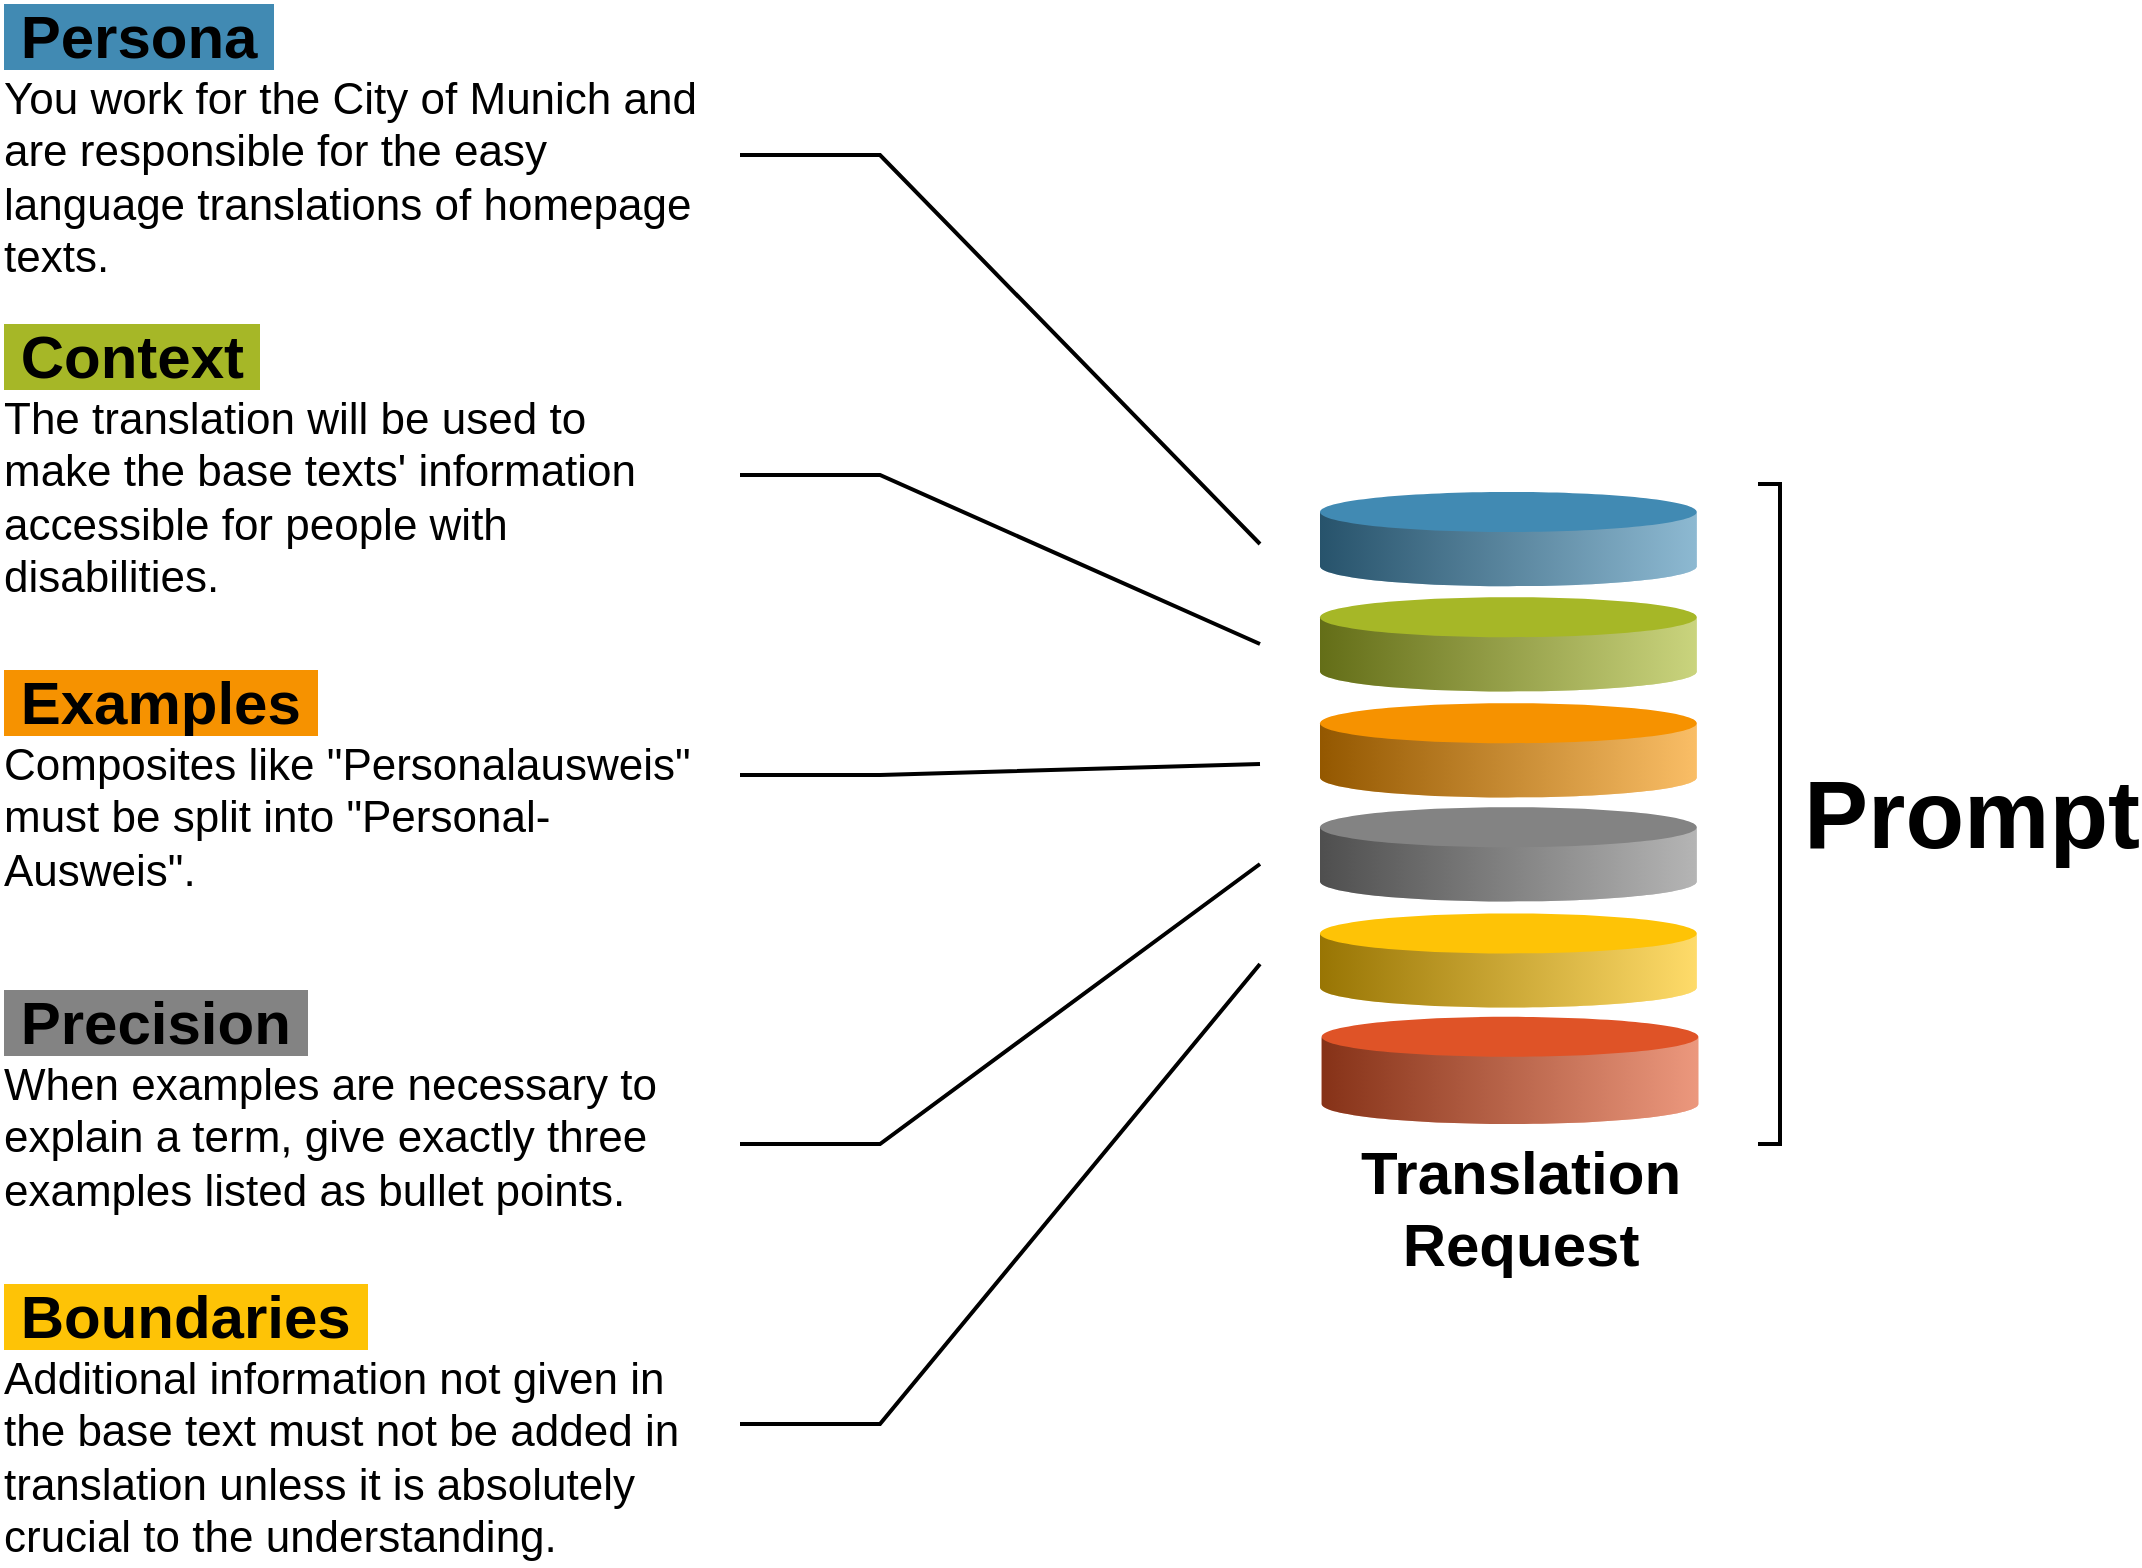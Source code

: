 <mxfile version="23.1.5" type="device">
  <diagram name="Seite-1" id="mLTvoJqHk50UhOe_mAzs">
    <mxGraphModel dx="2266" dy="917" grid="1" gridSize="10" guides="1" tooltips="1" connect="1" arrows="1" fold="1" page="1" pageScale="1" pageWidth="1169" pageHeight="827" math="0" shadow="0">
      <root>
        <mxCell id="0" />
        <mxCell id="1" parent="0" />
        <mxCell id="vUYO0B9p0C9WrzdIXWTz-6" value="" style="strokeWidth=2;shadow=0;dashed=0;align=center;html=1;shape=mxgraph.mockup.text.callout;linkText=;textSize=17;textColor=#666666;callDir=NW;callStyle=line;fontSize=25;fontColor=#10739E;align=left;verticalAlign=top;strokeColor=#000000;fillColor=#4D9900;flipV=0;fontStyle=1;spacingLeft=0;spacingBottom=0;spacingTop=-10;" parent="1" vertex="1">
          <mxGeometry x="460" y="80" width="260" height="220" as="geometry" />
        </mxCell>
        <mxCell id="vUYO0B9p0C9WrzdIXWTz-7" value="" style="strokeWidth=2;shadow=0;dashed=0;align=center;html=1;shape=mxgraph.mockup.text.callout;linkText=;textSize=17;textColor=#666666;callDir=NW;callStyle=line;fontSize=25;fontColor=#F2931E;align=left;verticalAlign=top;strokeColor=#000000;fillColor=#4D9900;flipV=0;fontStyle=1;spacingLeft=0;spacingTop=-10;" parent="1" vertex="1">
          <mxGeometry x="460" y="240" width="260" height="110" as="geometry" />
        </mxCell>
        <mxCell id="vUYO0B9p0C9WrzdIXWTz-8" value="" style="strokeWidth=2;shadow=0;dashed=0;align=center;html=1;shape=mxgraph.mockup.text.callout;linkText=;textSize=17;textColor=#666666;callDir=NW;callStyle=line;fontSize=25;fontColor=#AE4132;align=left;verticalAlign=top;strokeColor=#000000;fillColor=#4D9900;flipV=0;fontStyle=1;spacingLeft=0;labelPosition=center;verticalLabelPosition=middle;spacingTop=-50;" parent="1" vertex="1">
          <mxGeometry x="460" y="390" width="260" height="20" as="geometry" />
        </mxCell>
        <mxCell id="vUYO0B9p0C9WrzdIXWTz-9" value="" style="strokeWidth=2;shadow=0;dashed=0;align=right;html=1;shape=mxgraph.mockup.text.callout;linkText=;textSize=17;textColor=#666666;callDir=SW;callStyle=line;fontSize=25;fontColor=#23445D;align=left;verticalAlign=bottom;strokeColor=#000000;fillColor=#4D9900;flipV=0;fontStyle=1;spacingLeft=0;" parent="1" vertex="1">
          <mxGeometry x="460" y="460" width="260" height="140" as="geometry" />
        </mxCell>
        <mxCell id="vUYO0B9p0C9WrzdIXWTz-10" value="" style="strokeWidth=2;shadow=0;dashed=0;align=center;html=1;shape=mxgraph.mockup.text.callout;linkText=;textSize=17;textColor=#666666;callDir=SW;callStyle=line;fontSize=25;fontColor=#12AAB5;align=left;verticalAlign=bottom;strokeColor=#000000;fillColor=#4D9900;flipV=0;fontStyle=1;spacingLeft=0;labelPosition=center;verticalLabelPosition=middle;" parent="1" vertex="1">
          <mxGeometry x="460" y="510" width="260" height="230" as="geometry" />
        </mxCell>
        <mxCell id="vUYO0B9p0C9WrzdIXWTz-1" value="" style="verticalLabelPosition=middle;verticalAlign=middle;html=1;shape=mxgraph.infographic.cylinder;fillColor=#FEC306;strokeColor=none;shadow=0;align=left;labelPosition=right;spacingLeft=10;fontStyle=1;fontColor=#12AAB5;" parent="1" vertex="1">
          <mxGeometry x="750" y="484.698" width="188.371" height="47.093" as="geometry" />
        </mxCell>
        <mxCell id="vUYO0B9p0C9WrzdIXWTz-2" value="" style="verticalLabelPosition=middle;verticalAlign=middle;html=1;shape=mxgraph.infographic.cylinder;fillColor=#838383;strokeColor=none;shadow=0;align=left;labelPosition=right;spacingLeft=10;fontStyle=1;fontColor=#23445D;" parent="1" vertex="1">
          <mxGeometry x="750" y="431.605" width="188.371" height="47.093" as="geometry" />
        </mxCell>
        <mxCell id="vUYO0B9p0C9WrzdIXWTz-3" value="" style="verticalLabelPosition=middle;verticalAlign=middle;html=1;shape=mxgraph.infographic.cylinder;fillColor=#F69200;strokeColor=none;shadow=0;align=left;labelPosition=right;spacingLeft=10;fontStyle=1;fontColor=#AE4132;" parent="1" vertex="1">
          <mxGeometry x="750" y="379.605" width="188.371" height="47.093" as="geometry" />
        </mxCell>
        <mxCell id="vUYO0B9p0C9WrzdIXWTz-4" value="" style="verticalLabelPosition=middle;verticalAlign=middle;html=1;shape=mxgraph.infographic.cylinder;fillColor=#A6B727;strokeColor=none;shadow=0;align=left;labelPosition=right;spacingLeft=10;fontStyle=1;fontColor=#F2931E;" parent="1" vertex="1">
          <mxGeometry x="750" y="326.605" width="188.371" height="47.093" as="geometry" />
        </mxCell>
        <mxCell id="vUYO0B9p0C9WrzdIXWTz-5" value="" style="verticalLabelPosition=middle;verticalAlign=middle;html=1;shape=mxgraph.infographic.cylinder;fillColor=#418AB3;strokeColor=none;shadow=0;align=left;labelPosition=right;spacingLeft=10;fontStyle=1;fontColor=#10739E;" parent="1" vertex="1">
          <mxGeometry x="750" y="274" width="188.371" height="47.093" as="geometry" />
        </mxCell>
        <mxCell id="vUYO0B9p0C9WrzdIXWTz-36" value="Translation&lt;br style=&quot;font-size: 30px;&quot;&gt;Request" style="verticalLabelPosition=bottom;verticalAlign=top;html=1;shape=mxgraph.infographic.cylinder;fillColor=#DF5327;strokeColor=none;shadow=0;align=center;labelPosition=center;spacingLeft=10;fontStyle=1;fontColor=#000000;fontSize=30;" parent="1" vertex="1">
          <mxGeometry x="750.81" y="536.42" width="188.37" height="53.58" as="geometry" />
        </mxCell>
        <mxCell id="vUYO0B9p0C9WrzdIXWTz-18" value="&lt;font color=&quot;#000000&quot; size=&quot;1&quot; style=&quot;&quot;&gt;&lt;b style=&quot;font-size: 30px; background-color: rgb(65, 138, 179);&quot;&gt;&amp;nbsp;Persona&amp;nbsp;&lt;/b&gt;&lt;/font&gt;&lt;br&gt;&lt;font style=&quot;font-size: 22px;&quot; color=&quot;#000000&quot;&gt;You work for the City of Munich and are responsible for the easy language translations of homepage texts.&lt;/font&gt;" style="rounded=0;whiteSpace=wrap;shadow=0;strokeColor=none;strokeWidth=6;fillColor=none;fontSize=20;align=left;html=1;" parent="1" vertex="1">
          <mxGeometry x="90" y="52" width="352.09" height="94.19" as="geometry" />
        </mxCell>
        <mxCell id="vUYO0B9p0C9WrzdIXWTz-19" value="&lt;b style=&quot;&quot;&gt;&lt;font color=&quot;#000000&quot; style=&quot;font-size: 30px; background-color: rgb(166, 183, 39);&quot;&gt;&amp;nbsp;Context&amp;nbsp;&lt;/font&gt;&lt;/b&gt;&lt;br&gt;&lt;font style=&quot;font-size: 22px;&quot; color=&quot;#000000&quot;&gt;The translation will be used to make the base texts&#39; information accessible for people with disabilities.&lt;/font&gt;" style="rounded=0;whiteSpace=wrap;shadow=0;strokeColor=none;strokeWidth=6;fillColor=none;fontSize=20;align=left;html=1;" parent="1" vertex="1">
          <mxGeometry x="90" y="212" width="352.09" height="94.19" as="geometry" />
        </mxCell>
        <mxCell id="vUYO0B9p0C9WrzdIXWTz-20" value="&lt;font color=&quot;#000000&quot; size=&quot;1&quot; style=&quot;&quot;&gt;&lt;b style=&quot;font-size: 30px; background-color: rgb(246, 146, 0);&quot;&gt;&amp;nbsp;Examples&amp;nbsp;&lt;/b&gt;&lt;/font&gt;&lt;br&gt;&lt;font style=&quot;font-size: 22px;&quot; color=&quot;#000000&quot;&gt;Composites like &quot;Personalausweis&quot; must be split into &quot;Personal-Ausweis&quot;.&lt;/font&gt;" style="rounded=0;whiteSpace=wrap;shadow=0;strokeColor=none;strokeWidth=6;fillColor=none;fontSize=20;align=left;html=1;" parent="1" vertex="1">
          <mxGeometry x="90" y="372" width="352.09" height="94.19" as="geometry" />
        </mxCell>
        <mxCell id="vUYO0B9p0C9WrzdIXWTz-21" value="&lt;b&gt;&lt;font color=&quot;#000000&quot; style=&quot;font-size: 30px; background-color: rgb(131, 131, 131);&quot;&gt;&amp;nbsp;Precision&amp;nbsp;&lt;/font&gt;&lt;br&gt;&lt;/b&gt;&lt;font style=&quot;font-size: 22px;&quot; color=&quot;#000000&quot;&gt;When examples are necessary to explain a term, give exactly three examples listed as bullet points.&lt;/font&gt;" style="rounded=0;whiteSpace=wrap;shadow=0;strokeColor=none;strokeWidth=6;fillColor=none;fontSize=20;align=left;html=1;" parent="1" vertex="1">
          <mxGeometry x="90" y="532" width="352.09" height="94.19" as="geometry" />
        </mxCell>
        <mxCell id="vUYO0B9p0C9WrzdIXWTz-22" value="&lt;font style=&quot;&quot; color=&quot;#000000&quot;&gt;&lt;font size=&quot;1&quot; style=&quot;&quot;&gt;&lt;b style=&quot;font-size: 30px; background-color: rgb(254, 195, 6);&quot;&gt;&amp;nbsp;Boundaries&amp;nbsp;&lt;/b&gt;&lt;/font&gt;&lt;br&gt;&lt;/font&gt;&lt;font style=&quot;font-size: 22px;&quot; color=&quot;#000000&quot;&gt;Additional information not given in the base text must not be added in translation unless it is absolutely crucial to the understanding.&lt;/font&gt;" style="rounded=0;whiteSpace=wrap;shadow=0;strokeColor=none;strokeWidth=6;fillColor=none;fontSize=20;align=left;html=1;" parent="1" vertex="1">
          <mxGeometry x="90" y="692.3" width="352.09" height="94.19" as="geometry" />
        </mxCell>
        <mxCell id="2TWmsKMEbgwdtRlDrWng-4" value="Prompt" style="shape=partialRectangle;whiteSpace=wrap;html=1;bottom=1;right=1;left=1;top=0;fillColor=none;routingCenterX=-0.5;direction=north;fontSize=48;fontStyle=1;fontColor=#000000;labelPosition=right;verticalLabelPosition=middle;align=left;verticalAlign=middle;strokeColor=#000000;spacingLeft=10;strokeWidth=2;" parent="1" vertex="1">
          <mxGeometry x="970" y="270" width="10" height="330" as="geometry" />
        </mxCell>
      </root>
    </mxGraphModel>
  </diagram>
</mxfile>
